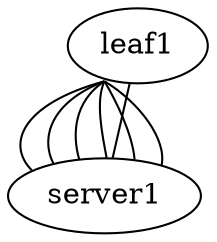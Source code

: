 
graph dc1 {
 "leaf1" [function="leaf" config="./helper_scripts/extra_switch_config.sh"]
 "server1" [function="host" config="./helper_scripts/extra_server_config.sh"]
   "leaf1":"eth0" -- "server1":"eth0"   
   "leaf1":"swp1" -- "server1":"eth1" 
   "leaf1":"swp2" -- "server1":"eth2" 
   "leaf1":"swp3" -- "server1":"eth3" 
   "leaf1":"swp4" -- "server1":"eth4" 
   "leaf1":"swp5" -- "server1":"eth5" 
   "leaf1":"swp6" -- "server1":"eth6" 
}
